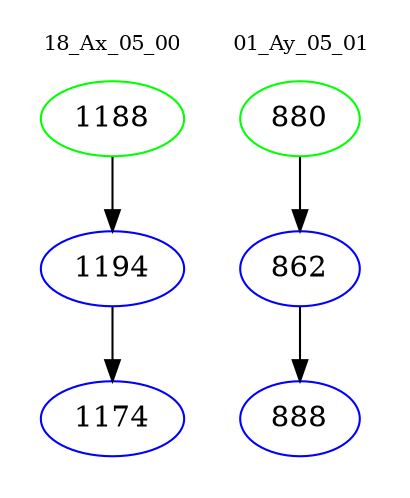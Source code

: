 digraph{
subgraph cluster_0 {
color = white
label = "18_Ax_05_00";
fontsize=10;
T0_1188 [label="1188", color="green"]
T0_1188 -> T0_1194 [color="black"]
T0_1194 [label="1194", color="blue"]
T0_1194 -> T0_1174 [color="black"]
T0_1174 [label="1174", color="blue"]
}
subgraph cluster_1 {
color = white
label = "01_Ay_05_01";
fontsize=10;
T1_880 [label="880", color="green"]
T1_880 -> T1_862 [color="black"]
T1_862 [label="862", color="blue"]
T1_862 -> T1_888 [color="black"]
T1_888 [label="888", color="blue"]
}
}
